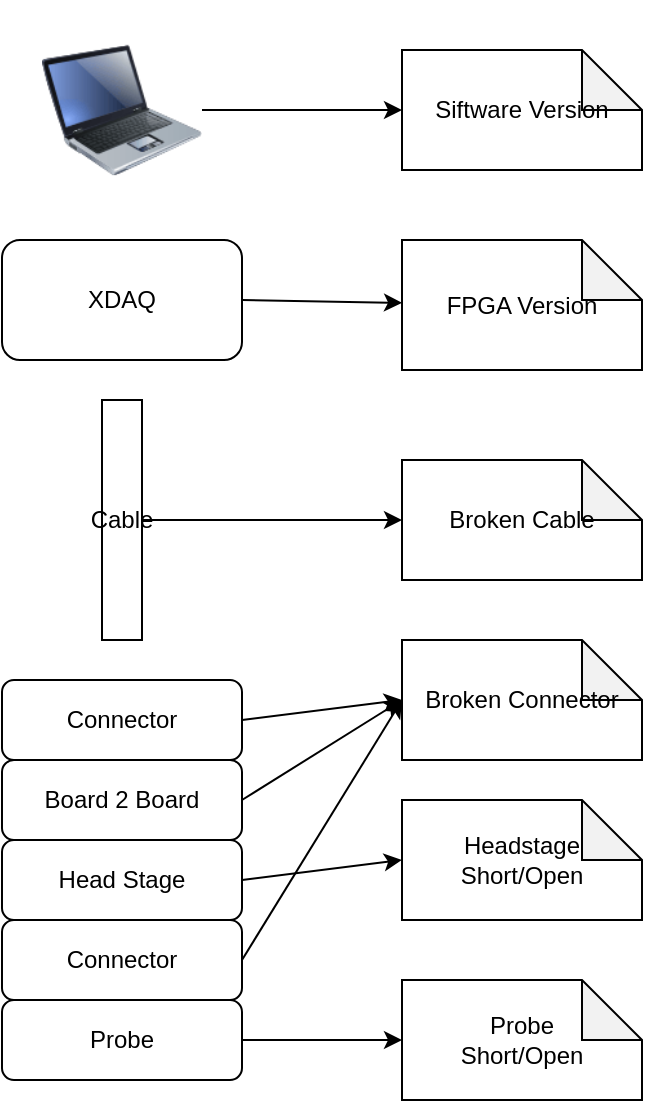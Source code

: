 <mxfile>
    <diagram id="k2wtdC23Y6hi0XQKEECS" name="Page-1">
        <mxGraphModel dx="1001" dy="625" grid="1" gridSize="10" guides="1" tooltips="1" connect="1" arrows="1" fold="1" page="1" pageScale="1" pageWidth="850" pageHeight="1100" math="0" shadow="0">
            <root>
                <mxCell id="0"/>
                <mxCell id="1" parent="0"/>
                <mxCell id="20" style="edgeStyle=none;html=1;exitX=1;exitY=0.5;exitDx=0;exitDy=0;entryX=0;entryY=0.5;entryDx=0;entryDy=0;entryPerimeter=0;" edge="1" parent="1" source="2" target="10">
                    <mxGeometry relative="1" as="geometry"/>
                </mxCell>
                <mxCell id="2" value="" style="image;html=1;image=img/lib/clip_art/computers/Laptop_128x128.png" vertex="1" parent="1">
                    <mxGeometry x="140" y="80" width="80" height="110" as="geometry"/>
                </mxCell>
                <mxCell id="19" style="edgeStyle=none;html=1;exitX=1;exitY=0.5;exitDx=0;exitDy=0;" edge="1" parent="1" source="3" target="11">
                    <mxGeometry relative="1" as="geometry"/>
                </mxCell>
                <mxCell id="3" value="XDAQ" style="rounded=1;whiteSpace=wrap;html=1;" vertex="1" parent="1">
                    <mxGeometry x="120" y="200" width="120" height="60" as="geometry"/>
                </mxCell>
                <mxCell id="18" style="edgeStyle=none;html=1;exitX=1;exitY=0.5;exitDx=0;exitDy=0;entryX=0;entryY=0.5;entryDx=0;entryDy=0;entryPerimeter=0;" edge="1" parent="1" source="4" target="12">
                    <mxGeometry relative="1" as="geometry"/>
                </mxCell>
                <mxCell id="4" value="Cable" style="rounded=0;whiteSpace=wrap;html=1;" vertex="1" parent="1">
                    <mxGeometry x="170" y="280" width="20" height="120" as="geometry"/>
                </mxCell>
                <mxCell id="15" style="edgeStyle=none;html=1;exitX=1;exitY=0.5;exitDx=0;exitDy=0;" edge="1" parent="1" source="5">
                    <mxGeometry relative="1" as="geometry">
                        <mxPoint x="320" y="430" as="targetPoint"/>
                    </mxGeometry>
                </mxCell>
                <mxCell id="5" value="Board 2 Board" style="rounded=1;whiteSpace=wrap;html=1;" vertex="1" parent="1">
                    <mxGeometry x="120" y="460" width="120" height="40" as="geometry"/>
                </mxCell>
                <mxCell id="21" style="edgeStyle=none;html=1;exitX=1;exitY=0.5;exitDx=0;exitDy=0;entryX=0;entryY=0.5;entryDx=0;entryDy=0;entryPerimeter=0;" edge="1" parent="1" source="6" target="17">
                    <mxGeometry relative="1" as="geometry"/>
                </mxCell>
                <mxCell id="6" value="Head Stage" style="rounded=1;whiteSpace=wrap;html=1;" vertex="1" parent="1">
                    <mxGeometry x="120" y="500" width="120" height="40" as="geometry"/>
                </mxCell>
                <mxCell id="16" style="edgeStyle=none;html=1;exitX=1;exitY=0.5;exitDx=0;exitDy=0;" edge="1" parent="1" source="7">
                    <mxGeometry relative="1" as="geometry">
                        <mxPoint x="320" y="430" as="targetPoint"/>
                    </mxGeometry>
                </mxCell>
                <mxCell id="7" value="Connector" style="rounded=1;whiteSpace=wrap;html=1;" vertex="1" parent="1">
                    <mxGeometry x="120" y="540" width="120" height="40" as="geometry"/>
                </mxCell>
                <mxCell id="14" style="edgeStyle=none;html=1;exitX=1;exitY=0.5;exitDx=0;exitDy=0;entryX=0;entryY=0.5;entryDx=0;entryDy=0;entryPerimeter=0;" edge="1" parent="1" source="8" target="13">
                    <mxGeometry relative="1" as="geometry"/>
                </mxCell>
                <mxCell id="8" value="Connector" style="rounded=1;whiteSpace=wrap;html=1;" vertex="1" parent="1">
                    <mxGeometry x="120" y="420" width="120" height="40" as="geometry"/>
                </mxCell>
                <mxCell id="23" style="edgeStyle=none;html=1;exitX=1;exitY=0.5;exitDx=0;exitDy=0;entryX=0;entryY=0.5;entryDx=0;entryDy=0;entryPerimeter=0;" edge="1" parent="1" source="9" target="22">
                    <mxGeometry relative="1" as="geometry"/>
                </mxCell>
                <mxCell id="9" value="Probe" style="rounded=1;whiteSpace=wrap;html=1;" vertex="1" parent="1">
                    <mxGeometry x="120" y="580" width="120" height="40" as="geometry"/>
                </mxCell>
                <mxCell id="10" value="Siftware Version" style="shape=note;whiteSpace=wrap;html=1;backgroundOutline=1;darkOpacity=0.05;" vertex="1" parent="1">
                    <mxGeometry x="320" y="105" width="120" height="60" as="geometry"/>
                </mxCell>
                <mxCell id="11" value="FPGA Version" style="shape=note;whiteSpace=wrap;html=1;backgroundOutline=1;darkOpacity=0.05;" vertex="1" parent="1">
                    <mxGeometry x="320" y="200" width="120" height="65" as="geometry"/>
                </mxCell>
                <mxCell id="12" value="Broken Cable" style="shape=note;whiteSpace=wrap;html=1;backgroundOutline=1;darkOpacity=0.05;" vertex="1" parent="1">
                    <mxGeometry x="320" y="310" width="120" height="60" as="geometry"/>
                </mxCell>
                <mxCell id="13" value="Broken Connector" style="shape=note;whiteSpace=wrap;html=1;backgroundOutline=1;darkOpacity=0.05;" vertex="1" parent="1">
                    <mxGeometry x="320" y="400" width="120" height="60" as="geometry"/>
                </mxCell>
                <mxCell id="17" value="Headstage Short/Open" style="shape=note;whiteSpace=wrap;html=1;backgroundOutline=1;darkOpacity=0.05;" vertex="1" parent="1">
                    <mxGeometry x="320" y="480" width="120" height="60" as="geometry"/>
                </mxCell>
                <mxCell id="22" value="Probe&lt;br&gt;Short/Open" style="shape=note;whiteSpace=wrap;html=1;backgroundOutline=1;darkOpacity=0.05;" vertex="1" parent="1">
                    <mxGeometry x="320" y="570" width="120" height="60" as="geometry"/>
                </mxCell>
            </root>
        </mxGraphModel>
    </diagram>
</mxfile>